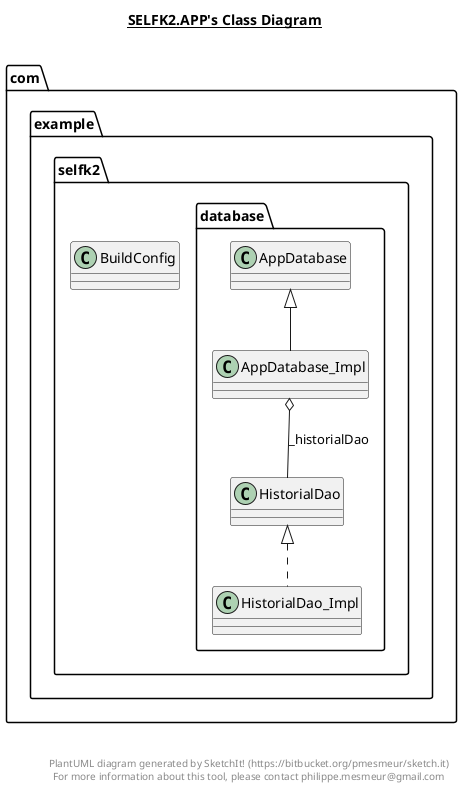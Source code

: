@startuml

title __SELFK2.APP's Class Diagram__\n

  namespace com.example.selfk2 {
    class com.example.selfk2.BuildConfig {
    }
  }
  

  namespace com.example.selfk2 {
    namespace database {
      class com.example.selfk2.database.AppDatabase_Impl {
      }
    }
  }
  

  namespace com.example.selfk2 {
    namespace database {
      class com.example.selfk2.database.HistorialDao_Impl {
      }
    }
  }
  

  com.example.selfk2.database.AppDatabase_Impl -up-|> com.example.selfk2.database.AppDatabase
  com.example.selfk2.database.AppDatabase_Impl o-- com.example.selfk2.database.HistorialDao : _historialDao
  com.example.selfk2.database.HistorialDao_Impl .up.|> com.example.selfk2.database.HistorialDao


right footer


PlantUML diagram generated by SketchIt! (https://bitbucket.org/pmesmeur/sketch.it)
For more information about this tool, please contact philippe.mesmeur@gmail.com
endfooter

@enduml
